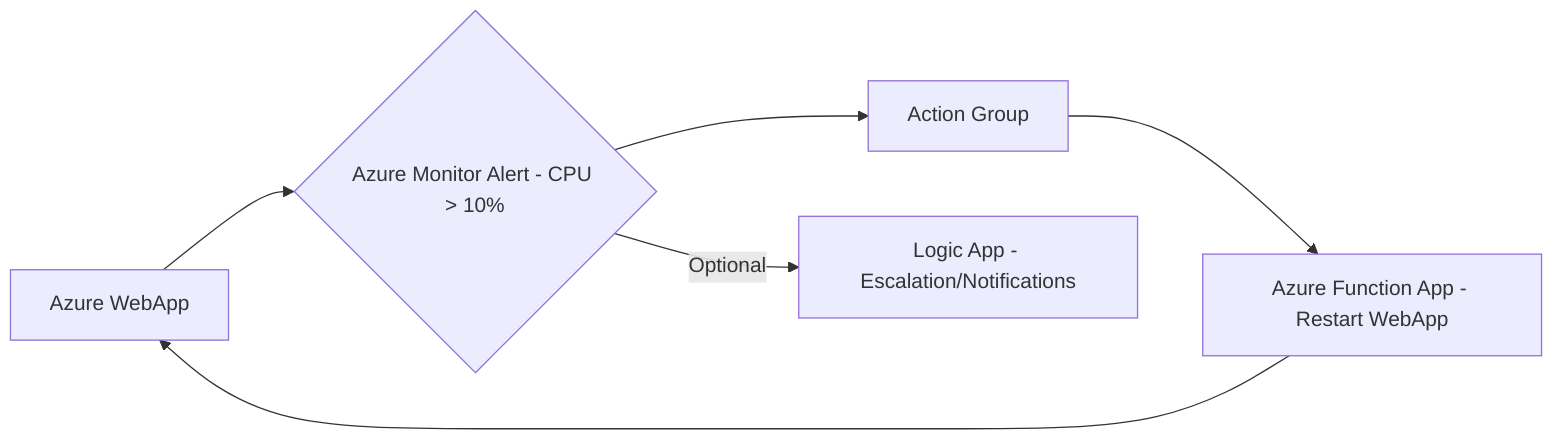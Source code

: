 graph LR
    A[Azure WebApp] --> B{Azure Monitor Alert - CPU > 10%}
    B --> C[Action Group]
    C --> D[Azure Function App - Restart WebApp]
    D --> A
    B -- Optional --> E[Logic App - Escalation/Notifications]